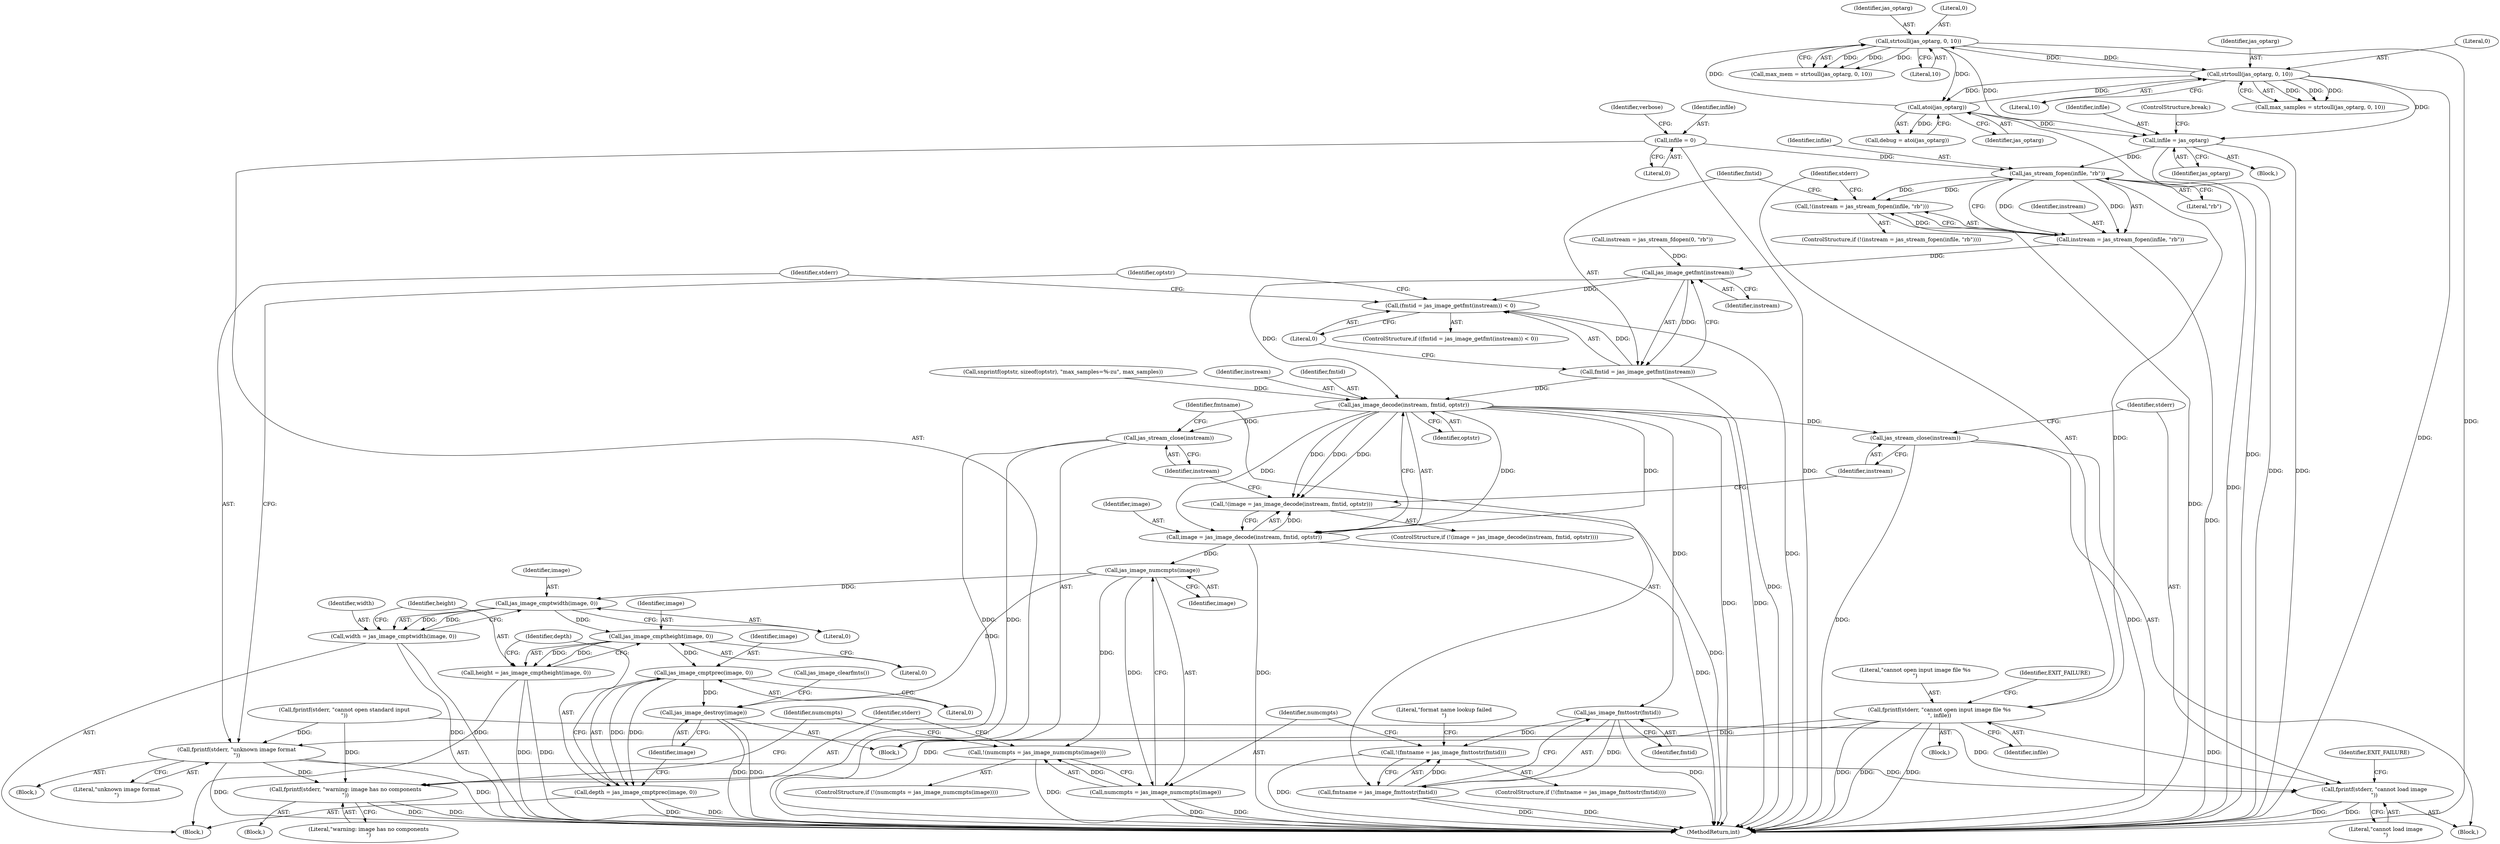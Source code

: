 digraph "0_jasper_d42b2388f7f8e0332c846675133acea151fc557a@API" {
"1000218" [label="(Call,jas_stream_fopen(infile, \"rb\"))"];
"1000139" [label="(Call,infile = 0)"];
"1000183" [label="(Call,infile = jas_optarg)"];
"1000198" [label="(Call,strtoull(jas_optarg, 0, 10))"];
"1000190" [label="(Call,strtoull(jas_optarg, 0, 10))"];
"1000179" [label="(Call,atoi(jas_optarg))"];
"1000215" [label="(Call,!(instream = jas_stream_fopen(infile, \"rb\")))"];
"1000216" [label="(Call,instream = jas_stream_fopen(infile, \"rb\"))"];
"1000247" [label="(Call,jas_image_getfmt(instream))"];
"1000244" [label="(Call,(fmtid = jas_image_getfmt(instream)) < 0)"];
"1000245" [label="(Call,fmtid = jas_image_getfmt(instream))"];
"1000264" [label="(Call,jas_image_decode(instream, fmtid, optstr))"];
"1000261" [label="(Call,!(image = jas_image_decode(instream, fmtid, optstr)))"];
"1000262" [label="(Call,image = jas_image_decode(instream, fmtid, optstr))"];
"1000293" [label="(Call,jas_image_numcmpts(image))"];
"1000290" [label="(Call,!(numcmpts = jas_image_numcmpts(image)))"];
"1000291" [label="(Call,numcmpts = jas_image_numcmpts(image))"];
"1000304" [label="(Call,jas_image_cmptwidth(image, 0))"];
"1000302" [label="(Call,width = jas_image_cmptwidth(image, 0))"];
"1000309" [label="(Call,jas_image_cmptheight(image, 0))"];
"1000307" [label="(Call,height = jas_image_cmptheight(image, 0))"];
"1000314" [label="(Call,jas_image_cmptprec(image, 0))"];
"1000312" [label="(Call,depth = jas_image_cmptprec(image, 0))"];
"1000328" [label="(Call,jas_image_destroy(image))"];
"1000269" [label="(Call,jas_stream_close(instream))"];
"1000276" [label="(Call,jas_stream_close(instream))"];
"1000282" [label="(Call,jas_image_fmttostr(fmtid))"];
"1000279" [label="(Call,!(fmtname = jas_image_fmttostr(fmtid)))"];
"1000280" [label="(Call,fmtname = jas_image_fmttostr(fmtid))"];
"1000222" [label="(Call,fprintf(stderr, \"cannot open input image file %s\n\", infile))"];
"1000251" [label="(Call,fprintf(stderr, \"unknown image format\n\"))"];
"1000271" [label="(Call,fprintf(stderr, \"cannot load image\n\"))"];
"1000296" [label="(Call,fprintf(stderr, \"warning: image has no components\n\"))"];
"1000183" [label="(Call,infile = jas_optarg)"];
"1000179" [label="(Call,atoi(jas_optarg))"];
"1000223" [label="(Identifier,stderr)"];
"1000141" [label="(Literal,0)"];
"1000143" [label="(Identifier,verbose)"];
"1000307" [label="(Call,height = jas_image_cmptheight(image, 0))"];
"1000296" [label="(Call,fprintf(stderr, \"warning: image has no components\n\"))"];
"1000191" [label="(Identifier,jas_optarg)"];
"1000302" [label="(Call,width = jas_image_cmptwidth(image, 0))"];
"1000140" [label="(Identifier,infile)"];
"1000220" [label="(Literal,\"rb\")"];
"1000311" [label="(Literal,0)"];
"1000272" [label="(Identifier,stderr)"];
"1000244" [label="(Call,(fmtid = jas_image_getfmt(instream)) < 0)"];
"1000196" [label="(Call,max_mem = strtoull(jas_optarg, 0, 10))"];
"1000330" [label="(Call,jas_image_clearfmts())"];
"1000185" [label="(Identifier,jas_optarg)"];
"1000304" [label="(Call,jas_image_cmptwidth(image, 0))"];
"1000139" [label="(Call,infile = 0)"];
"1000273" [label="(Literal,\"cannot load image\n\")"];
"1000268" [label="(Block,)"];
"1000263" [label="(Identifier,image)"];
"1000199" [label="(Identifier,jas_optarg)"];
"1000193" [label="(Literal,10)"];
"1000306" [label="(Literal,0)"];
"1000281" [label="(Identifier,fmtname)"];
"1000280" [label="(Call,fmtname = jas_image_fmttostr(fmtid))"];
"1000275" [label="(Identifier,EXIT_FAILURE)"];
"1000276" [label="(Call,jas_stream_close(instream))"];
"1000221" [label="(Block,)"];
"1000298" [label="(Literal,\"warning: image has no components\n\")"];
"1000163" [label="(Block,)"];
"1000190" [label="(Call,strtoull(jas_optarg, 0, 10))"];
"1000217" [label="(Identifier,instream)"];
"1000247" [label="(Call,jas_image_getfmt(instream))"];
"1000250" [label="(Block,)"];
"1000271" [label="(Call,fprintf(stderr, \"cannot load image\n\"))"];
"1000265" [label="(Identifier,instream)"];
"1000192" [label="(Literal,0)"];
"1000316" [label="(Literal,0)"];
"1000305" [label="(Identifier,image)"];
"1000225" [label="(Identifier,infile)"];
"1000186" [label="(ControlStructure,break;)"];
"1000292" [label="(Identifier,numcmpts)"];
"1000215" [label="(Call,!(instream = jas_stream_fopen(infile, \"rb\")))"];
"1000248" [label="(Identifier,instream)"];
"1000314" [label="(Call,jas_image_cmptprec(image, 0))"];
"1000295" [label="(Block,)"];
"1000232" [label="(Call,instream = jas_stream_fdopen(0, \"rb\"))"];
"1000270" [label="(Identifier,instream)"];
"1000266" [label="(Identifier,fmtid)"];
"1000267" [label="(Identifier,optstr)"];
"1000261" [label="(Call,!(image = jas_image_decode(instream, fmtid, optstr)))"];
"1000243" [label="(ControlStructure,if ((fmtid = jas_image_getfmt(instream)) < 0))"];
"1000269" [label="(Call,jas_stream_close(instream))"];
"1000309" [label="(Call,jas_image_cmptheight(image, 0))"];
"1000308" [label="(Identifier,height)"];
"1000201" [label="(Literal,10)"];
"1000262" [label="(Call,image = jas_image_decode(instream, fmtid, optstr))"];
"1000303" [label="(Identifier,width)"];
"1000333" [label="(MethodReturn,int)"];
"1000109" [label="(Block,)"];
"1000177" [label="(Call,debug = atoi(jas_optarg))"];
"1000246" [label="(Identifier,fmtid)"];
"1000253" [label="(Literal,\"unknown image format\n\")"];
"1000290" [label="(Call,!(numcmpts = jas_image_numcmpts(image)))"];
"1000277" [label="(Identifier,instream)"];
"1000238" [label="(Call,fprintf(stderr, \"cannot open standard input\n\"))"];
"1000264" [label="(Call,jas_image_decode(instream, fmtid, optstr))"];
"1000180" [label="(Identifier,jas_optarg)"];
"1000297" [label="(Identifier,stderr)"];
"1000254" [label="(Call,snprintf(optstr, sizeof(optstr), \"max_samples=%-zu\", max_samples))"];
"1000249" [label="(Literal,0)"];
"1000289" [label="(ControlStructure,if (!(numcmpts = jas_image_numcmpts(image))))"];
"1000315" [label="(Identifier,image)"];
"1000310" [label="(Identifier,image)"];
"1000301" [label="(Block,)"];
"1000219" [label="(Identifier,infile)"];
"1000283" [label="(Identifier,fmtid)"];
"1000251" [label="(Call,fprintf(stderr, \"unknown image format\n\"))"];
"1000214" [label="(ControlStructure,if (!(instream = jas_stream_fopen(infile, \"rb\"))))"];
"1000198" [label="(Call,strtoull(jas_optarg, 0, 10))"];
"1000313" [label="(Identifier,depth)"];
"1000224" [label="(Literal,\"cannot open input image file %s\n\")"];
"1000255" [label="(Identifier,optstr)"];
"1000279" [label="(Call,!(fmtname = jas_image_fmttostr(fmtid)))"];
"1000329" [label="(Identifier,image)"];
"1000188" [label="(Call,max_samples = strtoull(jas_optarg, 0, 10))"];
"1000222" [label="(Call,fprintf(stderr, \"cannot open input image file %s\n\", infile))"];
"1000200" [label="(Literal,0)"];
"1000278" [label="(ControlStructure,if (!(fmtname = jas_image_fmttostr(fmtid))))"];
"1000294" [label="(Identifier,image)"];
"1000328" [label="(Call,jas_image_destroy(image))"];
"1000218" [label="(Call,jas_stream_fopen(infile, \"rb\"))"];
"1000282" [label="(Call,jas_image_fmttostr(fmtid))"];
"1000286" [label="(Literal,\"format name lookup failed\n\")"];
"1000252" [label="(Identifier,stderr)"];
"1000293" [label="(Call,jas_image_numcmpts(image))"];
"1000291" [label="(Call,numcmpts = jas_image_numcmpts(image))"];
"1000245" [label="(Call,fmtid = jas_image_getfmt(instream))"];
"1000312" [label="(Call,depth = jas_image_cmptprec(image, 0))"];
"1000300" [label="(Identifier,numcmpts)"];
"1000260" [label="(ControlStructure,if (!(image = jas_image_decode(instream, fmtid, optstr))))"];
"1000227" [label="(Identifier,EXIT_FAILURE)"];
"1000216" [label="(Call,instream = jas_stream_fopen(infile, \"rb\"))"];
"1000184" [label="(Identifier,infile)"];
"1000218" -> "1000216"  [label="AST: "];
"1000218" -> "1000220"  [label="CFG: "];
"1000219" -> "1000218"  [label="AST: "];
"1000220" -> "1000218"  [label="AST: "];
"1000216" -> "1000218"  [label="CFG: "];
"1000218" -> "1000333"  [label="DDG: "];
"1000218" -> "1000215"  [label="DDG: "];
"1000218" -> "1000215"  [label="DDG: "];
"1000218" -> "1000216"  [label="DDG: "];
"1000218" -> "1000216"  [label="DDG: "];
"1000139" -> "1000218"  [label="DDG: "];
"1000183" -> "1000218"  [label="DDG: "];
"1000218" -> "1000222"  [label="DDG: "];
"1000139" -> "1000109"  [label="AST: "];
"1000139" -> "1000141"  [label="CFG: "];
"1000140" -> "1000139"  [label="AST: "];
"1000141" -> "1000139"  [label="AST: "];
"1000143" -> "1000139"  [label="CFG: "];
"1000139" -> "1000333"  [label="DDG: "];
"1000183" -> "1000163"  [label="AST: "];
"1000183" -> "1000185"  [label="CFG: "];
"1000184" -> "1000183"  [label="AST: "];
"1000185" -> "1000183"  [label="AST: "];
"1000186" -> "1000183"  [label="CFG: "];
"1000183" -> "1000333"  [label="DDG: "];
"1000183" -> "1000333"  [label="DDG: "];
"1000198" -> "1000183"  [label="DDG: "];
"1000190" -> "1000183"  [label="DDG: "];
"1000179" -> "1000183"  [label="DDG: "];
"1000198" -> "1000196"  [label="AST: "];
"1000198" -> "1000201"  [label="CFG: "];
"1000199" -> "1000198"  [label="AST: "];
"1000200" -> "1000198"  [label="AST: "];
"1000201" -> "1000198"  [label="AST: "];
"1000196" -> "1000198"  [label="CFG: "];
"1000198" -> "1000333"  [label="DDG: "];
"1000198" -> "1000179"  [label="DDG: "];
"1000198" -> "1000190"  [label="DDG: "];
"1000198" -> "1000196"  [label="DDG: "];
"1000198" -> "1000196"  [label="DDG: "];
"1000198" -> "1000196"  [label="DDG: "];
"1000190" -> "1000198"  [label="DDG: "];
"1000179" -> "1000198"  [label="DDG: "];
"1000190" -> "1000188"  [label="AST: "];
"1000190" -> "1000193"  [label="CFG: "];
"1000191" -> "1000190"  [label="AST: "];
"1000192" -> "1000190"  [label="AST: "];
"1000193" -> "1000190"  [label="AST: "];
"1000188" -> "1000190"  [label="CFG: "];
"1000190" -> "1000333"  [label="DDG: "];
"1000190" -> "1000179"  [label="DDG: "];
"1000190" -> "1000188"  [label="DDG: "];
"1000190" -> "1000188"  [label="DDG: "];
"1000190" -> "1000188"  [label="DDG: "];
"1000179" -> "1000190"  [label="DDG: "];
"1000179" -> "1000177"  [label="AST: "];
"1000179" -> "1000180"  [label="CFG: "];
"1000180" -> "1000179"  [label="AST: "];
"1000177" -> "1000179"  [label="CFG: "];
"1000179" -> "1000333"  [label="DDG: "];
"1000179" -> "1000177"  [label="DDG: "];
"1000215" -> "1000214"  [label="AST: "];
"1000215" -> "1000216"  [label="CFG: "];
"1000216" -> "1000215"  [label="AST: "];
"1000223" -> "1000215"  [label="CFG: "];
"1000246" -> "1000215"  [label="CFG: "];
"1000215" -> "1000333"  [label="DDG: "];
"1000216" -> "1000215"  [label="DDG: "];
"1000217" -> "1000216"  [label="AST: "];
"1000216" -> "1000333"  [label="DDG: "];
"1000216" -> "1000247"  [label="DDG: "];
"1000247" -> "1000245"  [label="AST: "];
"1000247" -> "1000248"  [label="CFG: "];
"1000248" -> "1000247"  [label="AST: "];
"1000245" -> "1000247"  [label="CFG: "];
"1000247" -> "1000244"  [label="DDG: "];
"1000247" -> "1000245"  [label="DDG: "];
"1000232" -> "1000247"  [label="DDG: "];
"1000247" -> "1000264"  [label="DDG: "];
"1000244" -> "1000243"  [label="AST: "];
"1000244" -> "1000249"  [label="CFG: "];
"1000245" -> "1000244"  [label="AST: "];
"1000249" -> "1000244"  [label="AST: "];
"1000252" -> "1000244"  [label="CFG: "];
"1000255" -> "1000244"  [label="CFG: "];
"1000244" -> "1000333"  [label="DDG: "];
"1000245" -> "1000244"  [label="DDG: "];
"1000246" -> "1000245"  [label="AST: "];
"1000249" -> "1000245"  [label="CFG: "];
"1000245" -> "1000333"  [label="DDG: "];
"1000245" -> "1000264"  [label="DDG: "];
"1000264" -> "1000262"  [label="AST: "];
"1000264" -> "1000267"  [label="CFG: "];
"1000265" -> "1000264"  [label="AST: "];
"1000266" -> "1000264"  [label="AST: "];
"1000267" -> "1000264"  [label="AST: "];
"1000262" -> "1000264"  [label="CFG: "];
"1000264" -> "1000333"  [label="DDG: "];
"1000264" -> "1000333"  [label="DDG: "];
"1000264" -> "1000261"  [label="DDG: "];
"1000264" -> "1000261"  [label="DDG: "];
"1000264" -> "1000261"  [label="DDG: "];
"1000264" -> "1000262"  [label="DDG: "];
"1000264" -> "1000262"  [label="DDG: "];
"1000264" -> "1000262"  [label="DDG: "];
"1000254" -> "1000264"  [label="DDG: "];
"1000264" -> "1000269"  [label="DDG: "];
"1000264" -> "1000276"  [label="DDG: "];
"1000264" -> "1000282"  [label="DDG: "];
"1000261" -> "1000260"  [label="AST: "];
"1000261" -> "1000262"  [label="CFG: "];
"1000262" -> "1000261"  [label="AST: "];
"1000270" -> "1000261"  [label="CFG: "];
"1000277" -> "1000261"  [label="CFG: "];
"1000261" -> "1000333"  [label="DDG: "];
"1000262" -> "1000261"  [label="DDG: "];
"1000263" -> "1000262"  [label="AST: "];
"1000262" -> "1000333"  [label="DDG: "];
"1000262" -> "1000333"  [label="DDG: "];
"1000262" -> "1000293"  [label="DDG: "];
"1000293" -> "1000291"  [label="AST: "];
"1000293" -> "1000294"  [label="CFG: "];
"1000294" -> "1000293"  [label="AST: "];
"1000291" -> "1000293"  [label="CFG: "];
"1000293" -> "1000290"  [label="DDG: "];
"1000293" -> "1000291"  [label="DDG: "];
"1000293" -> "1000304"  [label="DDG: "];
"1000293" -> "1000328"  [label="DDG: "];
"1000290" -> "1000289"  [label="AST: "];
"1000290" -> "1000291"  [label="CFG: "];
"1000291" -> "1000290"  [label="AST: "];
"1000297" -> "1000290"  [label="CFG: "];
"1000300" -> "1000290"  [label="CFG: "];
"1000290" -> "1000333"  [label="DDG: "];
"1000291" -> "1000290"  [label="DDG: "];
"1000292" -> "1000291"  [label="AST: "];
"1000291" -> "1000333"  [label="DDG: "];
"1000291" -> "1000333"  [label="DDG: "];
"1000304" -> "1000302"  [label="AST: "];
"1000304" -> "1000306"  [label="CFG: "];
"1000305" -> "1000304"  [label="AST: "];
"1000306" -> "1000304"  [label="AST: "];
"1000302" -> "1000304"  [label="CFG: "];
"1000304" -> "1000302"  [label="DDG: "];
"1000304" -> "1000302"  [label="DDG: "];
"1000304" -> "1000309"  [label="DDG: "];
"1000302" -> "1000301"  [label="AST: "];
"1000303" -> "1000302"  [label="AST: "];
"1000308" -> "1000302"  [label="CFG: "];
"1000302" -> "1000333"  [label="DDG: "];
"1000302" -> "1000333"  [label="DDG: "];
"1000309" -> "1000307"  [label="AST: "];
"1000309" -> "1000311"  [label="CFG: "];
"1000310" -> "1000309"  [label="AST: "];
"1000311" -> "1000309"  [label="AST: "];
"1000307" -> "1000309"  [label="CFG: "];
"1000309" -> "1000307"  [label="DDG: "];
"1000309" -> "1000307"  [label="DDG: "];
"1000309" -> "1000314"  [label="DDG: "];
"1000307" -> "1000301"  [label="AST: "];
"1000308" -> "1000307"  [label="AST: "];
"1000313" -> "1000307"  [label="CFG: "];
"1000307" -> "1000333"  [label="DDG: "];
"1000307" -> "1000333"  [label="DDG: "];
"1000314" -> "1000312"  [label="AST: "];
"1000314" -> "1000316"  [label="CFG: "];
"1000315" -> "1000314"  [label="AST: "];
"1000316" -> "1000314"  [label="AST: "];
"1000312" -> "1000314"  [label="CFG: "];
"1000314" -> "1000312"  [label="DDG: "];
"1000314" -> "1000312"  [label="DDG: "];
"1000314" -> "1000328"  [label="DDG: "];
"1000312" -> "1000301"  [label="AST: "];
"1000313" -> "1000312"  [label="AST: "];
"1000329" -> "1000312"  [label="CFG: "];
"1000312" -> "1000333"  [label="DDG: "];
"1000312" -> "1000333"  [label="DDG: "];
"1000328" -> "1000109"  [label="AST: "];
"1000328" -> "1000329"  [label="CFG: "];
"1000329" -> "1000328"  [label="AST: "];
"1000330" -> "1000328"  [label="CFG: "];
"1000328" -> "1000333"  [label="DDG: "];
"1000328" -> "1000333"  [label="DDG: "];
"1000269" -> "1000268"  [label="AST: "];
"1000269" -> "1000270"  [label="CFG: "];
"1000270" -> "1000269"  [label="AST: "];
"1000272" -> "1000269"  [label="CFG: "];
"1000269" -> "1000333"  [label="DDG: "];
"1000269" -> "1000333"  [label="DDG: "];
"1000276" -> "1000109"  [label="AST: "];
"1000276" -> "1000277"  [label="CFG: "];
"1000277" -> "1000276"  [label="AST: "];
"1000281" -> "1000276"  [label="CFG: "];
"1000276" -> "1000333"  [label="DDG: "];
"1000276" -> "1000333"  [label="DDG: "];
"1000282" -> "1000280"  [label="AST: "];
"1000282" -> "1000283"  [label="CFG: "];
"1000283" -> "1000282"  [label="AST: "];
"1000280" -> "1000282"  [label="CFG: "];
"1000282" -> "1000333"  [label="DDG: "];
"1000282" -> "1000279"  [label="DDG: "];
"1000282" -> "1000280"  [label="DDG: "];
"1000279" -> "1000278"  [label="AST: "];
"1000279" -> "1000280"  [label="CFG: "];
"1000280" -> "1000279"  [label="AST: "];
"1000286" -> "1000279"  [label="CFG: "];
"1000292" -> "1000279"  [label="CFG: "];
"1000279" -> "1000333"  [label="DDG: "];
"1000280" -> "1000279"  [label="DDG: "];
"1000281" -> "1000280"  [label="AST: "];
"1000280" -> "1000333"  [label="DDG: "];
"1000280" -> "1000333"  [label="DDG: "];
"1000222" -> "1000221"  [label="AST: "];
"1000222" -> "1000225"  [label="CFG: "];
"1000223" -> "1000222"  [label="AST: "];
"1000224" -> "1000222"  [label="AST: "];
"1000225" -> "1000222"  [label="AST: "];
"1000227" -> "1000222"  [label="CFG: "];
"1000222" -> "1000333"  [label="DDG: "];
"1000222" -> "1000333"  [label="DDG: "];
"1000222" -> "1000333"  [label="DDG: "];
"1000222" -> "1000251"  [label="DDG: "];
"1000222" -> "1000271"  [label="DDG: "];
"1000222" -> "1000296"  [label="DDG: "];
"1000251" -> "1000250"  [label="AST: "];
"1000251" -> "1000253"  [label="CFG: "];
"1000252" -> "1000251"  [label="AST: "];
"1000253" -> "1000251"  [label="AST: "];
"1000255" -> "1000251"  [label="CFG: "];
"1000251" -> "1000333"  [label="DDG: "];
"1000251" -> "1000333"  [label="DDG: "];
"1000238" -> "1000251"  [label="DDG: "];
"1000251" -> "1000271"  [label="DDG: "];
"1000251" -> "1000296"  [label="DDG: "];
"1000271" -> "1000268"  [label="AST: "];
"1000271" -> "1000273"  [label="CFG: "];
"1000272" -> "1000271"  [label="AST: "];
"1000273" -> "1000271"  [label="AST: "];
"1000275" -> "1000271"  [label="CFG: "];
"1000271" -> "1000333"  [label="DDG: "];
"1000271" -> "1000333"  [label="DDG: "];
"1000238" -> "1000271"  [label="DDG: "];
"1000296" -> "1000295"  [label="AST: "];
"1000296" -> "1000298"  [label="CFG: "];
"1000297" -> "1000296"  [label="AST: "];
"1000298" -> "1000296"  [label="AST: "];
"1000300" -> "1000296"  [label="CFG: "];
"1000296" -> "1000333"  [label="DDG: "];
"1000296" -> "1000333"  [label="DDG: "];
"1000238" -> "1000296"  [label="DDG: "];
}
